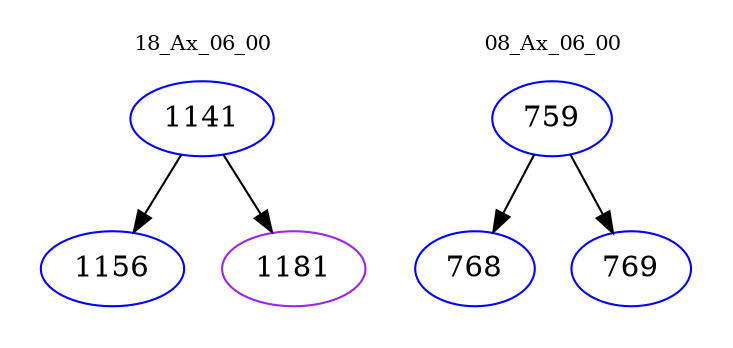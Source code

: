 digraph{
subgraph cluster_0 {
color = white
label = "18_Ax_06_00";
fontsize=10;
T0_1141 [label="1141", color="blue"]
T0_1141 -> T0_1156 [color="black"]
T0_1156 [label="1156", color="blue"]
T0_1141 -> T0_1181 [color="black"]
T0_1181 [label="1181", color="purple"]
}
subgraph cluster_1 {
color = white
label = "08_Ax_06_00";
fontsize=10;
T1_759 [label="759", color="blue"]
T1_759 -> T1_768 [color="black"]
T1_768 [label="768", color="blue"]
T1_759 -> T1_769 [color="black"]
T1_769 [label="769", color="blue"]
}
}
